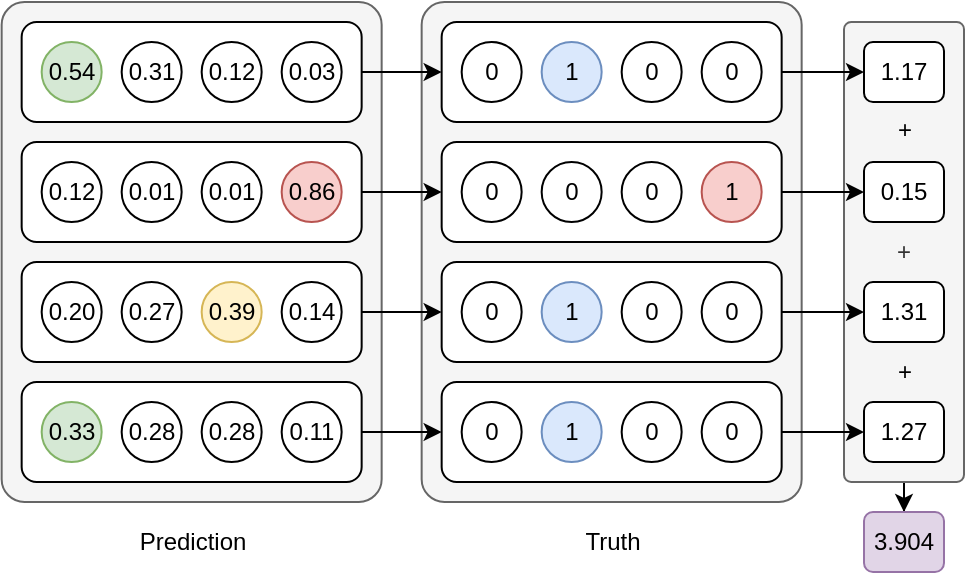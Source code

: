 <mxfile version="12.4.2" type="device" pages="1"><diagram id="Lenn_HTjqOvG3TzpPMyy" name="Page-1"><mxGraphModel dx="818" dy="469" grid="1" gridSize="10" guides="1" tooltips="1" connect="1" arrows="1" fold="1" page="1" pageScale="1" pageWidth="827" pageHeight="1169" math="0" shadow="0"><root><mxCell id="0"/><mxCell id="1" parent="0"/><mxCell id="Jh63A0HtvzDYlAb06r77-93" style="edgeStyle=orthogonalEdgeStyle;rounded=0;orthogonalLoop=1;jettySize=auto;html=1;" edge="1" parent="1" source="Jh63A0HtvzDYlAb06r77-87" target="Jh63A0HtvzDYlAb06r77-92"><mxGeometry relative="1" as="geometry"/></mxCell><mxCell id="Jh63A0HtvzDYlAb06r77-87" value="+" style="rounded=1;whiteSpace=wrap;html=1;fillColor=#f5f5f5;strokeColor=#666666;fontColor=#333333;arcSize=6;" vertex="1" parent="1"><mxGeometry x="640" y="160" width="60" height="230" as="geometry"/></mxCell><mxCell id="Jh63A0HtvzDYlAb06r77-49" value="" style="rounded=1;whiteSpace=wrap;html=1;fillColor=#f5f5f5;strokeColor=#666666;fontColor=#333333;arcSize=6;" vertex="1" parent="1"><mxGeometry x="218.83" y="150" width="190" height="250" as="geometry"/></mxCell><mxCell id="Jh63A0HtvzDYlAb06r77-48" value="" style="rounded=1;whiteSpace=wrap;html=1;fillColor=#f5f5f5;strokeColor=#666666;fontColor=#333333;arcSize=6;" vertex="1" parent="1"><mxGeometry x="428.83" y="150" width="190" height="250" as="geometry"/></mxCell><mxCell id="Jh63A0HtvzDYlAb06r77-88" style="edgeStyle=orthogonalEdgeStyle;rounded=0;orthogonalLoop=1;jettySize=auto;html=1;" edge="1" parent="1" source="Jh63A0HtvzDYlAb06r77-1" target="Jh63A0HtvzDYlAb06r77-82"><mxGeometry relative="1" as="geometry"/></mxCell><mxCell id="Jh63A0HtvzDYlAb06r77-1" value="" style="rounded=1;whiteSpace=wrap;html=1;" vertex="1" parent="1"><mxGeometry x="438.83" y="160" width="170" height="50" as="geometry"/></mxCell><mxCell id="Jh63A0HtvzDYlAb06r77-2" value="0" style="ellipse;whiteSpace=wrap;html=1;" vertex="1" parent="1"><mxGeometry x="448.83" y="170" width="30" height="30" as="geometry"/></mxCell><mxCell id="Jh63A0HtvzDYlAb06r77-4" value="1" style="ellipse;whiteSpace=wrap;html=1;fillColor=#dae8fc;strokeColor=#6c8ebf;" vertex="1" parent="1"><mxGeometry x="488.83" y="170" width="30" height="30" as="geometry"/></mxCell><mxCell id="Jh63A0HtvzDYlAb06r77-5" value="0" style="ellipse;whiteSpace=wrap;html=1;" vertex="1" parent="1"><mxGeometry x="528.83" y="170" width="30" height="30" as="geometry"/></mxCell><mxCell id="Jh63A0HtvzDYlAb06r77-6" value="0" style="ellipse;whiteSpace=wrap;html=1;" vertex="1" parent="1"><mxGeometry x="568.83" y="170" width="30" height="30" as="geometry"/></mxCell><mxCell id="Jh63A0HtvzDYlAb06r77-89" style="edgeStyle=orthogonalEdgeStyle;rounded=0;orthogonalLoop=1;jettySize=auto;html=1;" edge="1" parent="1" source="Jh63A0HtvzDYlAb06r77-8" target="Jh63A0HtvzDYlAb06r77-84"><mxGeometry relative="1" as="geometry"/></mxCell><mxCell id="Jh63A0HtvzDYlAb06r77-8" value="" style="rounded=1;whiteSpace=wrap;html=1;" vertex="1" parent="1"><mxGeometry x="438.83" y="220" width="170" height="50" as="geometry"/></mxCell><mxCell id="Jh63A0HtvzDYlAb06r77-9" value="0" style="ellipse;whiteSpace=wrap;html=1;" vertex="1" parent="1"><mxGeometry x="448.83" y="230" width="30" height="30" as="geometry"/></mxCell><mxCell id="Jh63A0HtvzDYlAb06r77-10" value="0" style="ellipse;whiteSpace=wrap;html=1;" vertex="1" parent="1"><mxGeometry x="488.83" y="230" width="30" height="30" as="geometry"/></mxCell><mxCell id="Jh63A0HtvzDYlAb06r77-11" value="0" style="ellipse;whiteSpace=wrap;html=1;" vertex="1" parent="1"><mxGeometry x="528.83" y="230" width="30" height="30" as="geometry"/></mxCell><mxCell id="Jh63A0HtvzDYlAb06r77-12" value="1" style="ellipse;whiteSpace=wrap;html=1;fillColor=#f8cecc;strokeColor=#b85450;" vertex="1" parent="1"><mxGeometry x="568.83" y="230" width="30" height="30" as="geometry"/></mxCell><mxCell id="Jh63A0HtvzDYlAb06r77-90" style="edgeStyle=orthogonalEdgeStyle;rounded=0;orthogonalLoop=1;jettySize=auto;html=1;" edge="1" parent="1" source="Jh63A0HtvzDYlAb06r77-13" target="Jh63A0HtvzDYlAb06r77-85"><mxGeometry relative="1" as="geometry"/></mxCell><mxCell id="Jh63A0HtvzDYlAb06r77-13" value="" style="rounded=1;whiteSpace=wrap;html=1;" vertex="1" parent="1"><mxGeometry x="438.83" y="280" width="170" height="50" as="geometry"/></mxCell><mxCell id="Jh63A0HtvzDYlAb06r77-14" value="0" style="ellipse;whiteSpace=wrap;html=1;" vertex="1" parent="1"><mxGeometry x="448.83" y="290" width="30" height="30" as="geometry"/></mxCell><mxCell id="Jh63A0HtvzDYlAb06r77-15" value="1" style="ellipse;whiteSpace=wrap;html=1;fillColor=#dae8fc;strokeColor=#6c8ebf;" vertex="1" parent="1"><mxGeometry x="488.83" y="290" width="30" height="30" as="geometry"/></mxCell><mxCell id="Jh63A0HtvzDYlAb06r77-16" value="0" style="ellipse;whiteSpace=wrap;html=1;" vertex="1" parent="1"><mxGeometry x="528.83" y="290" width="30" height="30" as="geometry"/></mxCell><mxCell id="Jh63A0HtvzDYlAb06r77-17" value="0" style="ellipse;whiteSpace=wrap;html=1;" vertex="1" parent="1"><mxGeometry x="568.83" y="290" width="30" height="30" as="geometry"/></mxCell><mxCell id="Jh63A0HtvzDYlAb06r77-91" style="edgeStyle=orthogonalEdgeStyle;rounded=0;orthogonalLoop=1;jettySize=auto;html=1;" edge="1" parent="1" source="Jh63A0HtvzDYlAb06r77-18" target="Jh63A0HtvzDYlAb06r77-86"><mxGeometry relative="1" as="geometry"/></mxCell><mxCell id="Jh63A0HtvzDYlAb06r77-18" value="" style="rounded=1;whiteSpace=wrap;html=1;" vertex="1" parent="1"><mxGeometry x="438.83" y="340" width="170" height="50" as="geometry"/></mxCell><mxCell id="Jh63A0HtvzDYlAb06r77-19" value="0" style="ellipse;whiteSpace=wrap;html=1;" vertex="1" parent="1"><mxGeometry x="448.83" y="350" width="30" height="30" as="geometry"/></mxCell><mxCell id="Jh63A0HtvzDYlAb06r77-20" value="1" style="ellipse;whiteSpace=wrap;html=1;fillColor=#dae8fc;strokeColor=#6c8ebf;" vertex="1" parent="1"><mxGeometry x="488.83" y="350" width="30" height="30" as="geometry"/></mxCell><mxCell id="Jh63A0HtvzDYlAb06r77-21" value="0" style="ellipse;whiteSpace=wrap;html=1;" vertex="1" parent="1"><mxGeometry x="528.83" y="350" width="30" height="30" as="geometry"/></mxCell><mxCell id="Jh63A0HtvzDYlAb06r77-22" value="0" style="ellipse;whiteSpace=wrap;html=1;" vertex="1" parent="1"><mxGeometry x="568.83" y="350" width="30" height="30" as="geometry"/></mxCell><mxCell id="Jh63A0HtvzDYlAb06r77-78" style="edgeStyle=orthogonalEdgeStyle;rounded=0;orthogonalLoop=1;jettySize=auto;html=1;" edge="1" parent="1" source="Jh63A0HtvzDYlAb06r77-23" target="Jh63A0HtvzDYlAb06r77-1"><mxGeometry relative="1" as="geometry"/></mxCell><mxCell id="Jh63A0HtvzDYlAb06r77-23" value="" style="rounded=1;whiteSpace=wrap;html=1;" vertex="1" parent="1"><mxGeometry x="228.83" y="160" width="170" height="50" as="geometry"/></mxCell><mxCell id="Jh63A0HtvzDYlAb06r77-24" value="0.54" style="ellipse;whiteSpace=wrap;html=1;fillColor=#d5e8d4;strokeColor=#82b366;" vertex="1" parent="1"><mxGeometry x="238.83" y="170" width="30" height="30" as="geometry"/></mxCell><mxCell id="Jh63A0HtvzDYlAb06r77-25" value="0.31" style="ellipse;whiteSpace=wrap;html=1;" vertex="1" parent="1"><mxGeometry x="278.83" y="170" width="30" height="30" as="geometry"/></mxCell><mxCell id="Jh63A0HtvzDYlAb06r77-26" value="0.12" style="ellipse;whiteSpace=wrap;html=1;" vertex="1" parent="1"><mxGeometry x="318.83" y="170" width="30" height="30" as="geometry"/></mxCell><mxCell id="Jh63A0HtvzDYlAb06r77-27" value="0.03" style="ellipse;whiteSpace=wrap;html=1;" vertex="1" parent="1"><mxGeometry x="358.83" y="170" width="30" height="30" as="geometry"/></mxCell><mxCell id="Jh63A0HtvzDYlAb06r77-77" style="edgeStyle=orthogonalEdgeStyle;rounded=0;orthogonalLoop=1;jettySize=auto;html=1;" edge="1" parent="1" source="Jh63A0HtvzDYlAb06r77-28" target="Jh63A0HtvzDYlAb06r77-8"><mxGeometry relative="1" as="geometry"/></mxCell><mxCell id="Jh63A0HtvzDYlAb06r77-28" value="" style="rounded=1;whiteSpace=wrap;html=1;" vertex="1" parent="1"><mxGeometry x="228.83" y="220" width="170" height="50" as="geometry"/></mxCell><mxCell id="Jh63A0HtvzDYlAb06r77-29" value="0.12" style="ellipse;whiteSpace=wrap;html=1;" vertex="1" parent="1"><mxGeometry x="238.83" y="230" width="30" height="30" as="geometry"/></mxCell><mxCell id="Jh63A0HtvzDYlAb06r77-30" value="0.01" style="ellipse;whiteSpace=wrap;html=1;" vertex="1" parent="1"><mxGeometry x="278.83" y="230" width="30" height="30" as="geometry"/></mxCell><mxCell id="Jh63A0HtvzDYlAb06r77-31" value="0.01" style="ellipse;whiteSpace=wrap;html=1;" vertex="1" parent="1"><mxGeometry x="318.83" y="230" width="30" height="30" as="geometry"/></mxCell><mxCell id="Jh63A0HtvzDYlAb06r77-32" value="0.86" style="ellipse;whiteSpace=wrap;html=1;fillColor=#f8cecc;strokeColor=#b85450;" vertex="1" parent="1"><mxGeometry x="358.83" y="230" width="30" height="30" as="geometry"/></mxCell><mxCell id="Jh63A0HtvzDYlAb06r77-75" style="edgeStyle=orthogonalEdgeStyle;rounded=0;orthogonalLoop=1;jettySize=auto;html=1;" edge="1" parent="1" source="Jh63A0HtvzDYlAb06r77-33" target="Jh63A0HtvzDYlAb06r77-13"><mxGeometry relative="1" as="geometry"/></mxCell><mxCell id="Jh63A0HtvzDYlAb06r77-33" value="" style="rounded=1;whiteSpace=wrap;html=1;" vertex="1" parent="1"><mxGeometry x="228.83" y="280" width="170" height="50" as="geometry"/></mxCell><mxCell id="Jh63A0HtvzDYlAb06r77-34" value="0.20" style="ellipse;whiteSpace=wrap;html=1;" vertex="1" parent="1"><mxGeometry x="238.83" y="290" width="30" height="30" as="geometry"/></mxCell><mxCell id="Jh63A0HtvzDYlAb06r77-35" value="0.27" style="ellipse;whiteSpace=wrap;html=1;" vertex="1" parent="1"><mxGeometry x="278.83" y="290" width="30" height="30" as="geometry"/></mxCell><mxCell id="Jh63A0HtvzDYlAb06r77-36" value="0.39" style="ellipse;whiteSpace=wrap;html=1;fillColor=#fff2cc;strokeColor=#d6b656;" vertex="1" parent="1"><mxGeometry x="318.83" y="290" width="30" height="30" as="geometry"/></mxCell><mxCell id="Jh63A0HtvzDYlAb06r77-37" value="0.14" style="ellipse;whiteSpace=wrap;html=1;" vertex="1" parent="1"><mxGeometry x="358.83" y="290" width="30" height="30" as="geometry"/></mxCell><mxCell id="Jh63A0HtvzDYlAb06r77-74" style="edgeStyle=orthogonalEdgeStyle;rounded=0;orthogonalLoop=1;jettySize=auto;html=1;" edge="1" parent="1" source="Jh63A0HtvzDYlAb06r77-38" target="Jh63A0HtvzDYlAb06r77-18"><mxGeometry relative="1" as="geometry"/></mxCell><mxCell id="Jh63A0HtvzDYlAb06r77-38" value="" style="rounded=1;whiteSpace=wrap;html=1;" vertex="1" parent="1"><mxGeometry x="228.83" y="340" width="170" height="50" as="geometry"/></mxCell><mxCell id="Jh63A0HtvzDYlAb06r77-39" value="0.33" style="ellipse;whiteSpace=wrap;html=1;fillColor=#d5e8d4;strokeColor=#82b366;" vertex="1" parent="1"><mxGeometry x="238.83" y="350" width="30" height="30" as="geometry"/></mxCell><mxCell id="Jh63A0HtvzDYlAb06r77-40" value="0.28" style="ellipse;whiteSpace=wrap;html=1;" vertex="1" parent="1"><mxGeometry x="278.83" y="350" width="30" height="30" as="geometry"/></mxCell><mxCell id="Jh63A0HtvzDYlAb06r77-41" value="0.28" style="ellipse;whiteSpace=wrap;html=1;" vertex="1" parent="1"><mxGeometry x="318.83" y="350" width="30" height="30" as="geometry"/></mxCell><mxCell id="Jh63A0HtvzDYlAb06r77-42" value="0.11" style="ellipse;whiteSpace=wrap;html=1;" vertex="1" parent="1"><mxGeometry x="358.83" y="350" width="30" height="30" as="geometry"/></mxCell><mxCell id="Jh63A0HtvzDYlAb06r77-79" value="Prediction" style="text;html=1;align=center;verticalAlign=middle;resizable=0;points=[];;autosize=1;" vertex="1" parent="1"><mxGeometry x="278.83" y="410" width="70" height="20" as="geometry"/></mxCell><mxCell id="Jh63A0HtvzDYlAb06r77-80" value="Truth" style="text;html=1;align=center;verticalAlign=middle;resizable=0;points=[];;autosize=1;" vertex="1" parent="1"><mxGeometry x="503.83" y="410" width="40" height="20" as="geometry"/></mxCell><mxCell id="Jh63A0HtvzDYlAb06r77-82" value="1.17" style="rounded=1;whiteSpace=wrap;html=1;" vertex="1" parent="1"><mxGeometry x="650" y="170" width="40" height="30" as="geometry"/></mxCell><mxCell id="Jh63A0HtvzDYlAb06r77-84" value="0.15" style="rounded=1;whiteSpace=wrap;html=1;" vertex="1" parent="1"><mxGeometry x="650" y="230" width="40" height="30" as="geometry"/></mxCell><mxCell id="Jh63A0HtvzDYlAb06r77-85" value="1.31" style="rounded=1;whiteSpace=wrap;html=1;" vertex="1" parent="1"><mxGeometry x="650" y="290" width="40" height="30" as="geometry"/></mxCell><mxCell id="Jh63A0HtvzDYlAb06r77-86" value="1.27" style="rounded=1;whiteSpace=wrap;html=1;" vertex="1" parent="1"><mxGeometry x="650" y="350" width="40" height="30" as="geometry"/></mxCell><mxCell id="Jh63A0HtvzDYlAb06r77-92" value="3.904" style="rounded=1;whiteSpace=wrap;html=1;fillColor=#e1d5e7;strokeColor=#9673a6;" vertex="1" parent="1"><mxGeometry x="650" y="405" width="40" height="30" as="geometry"/></mxCell><mxCell id="Jh63A0HtvzDYlAb06r77-94" value="+" style="text;html=1;align=center;verticalAlign=middle;resizable=0;points=[];;autosize=1;" vertex="1" parent="1"><mxGeometry x="660" y="204" width="20" height="20" as="geometry"/></mxCell><mxCell id="Jh63A0HtvzDYlAb06r77-95" value="+" style="text;html=1;align=center;verticalAlign=middle;resizable=0;points=[];;autosize=1;" vertex="1" parent="1"><mxGeometry x="660" y="325" width="20" height="20" as="geometry"/></mxCell></root></mxGraphModel></diagram></mxfile>